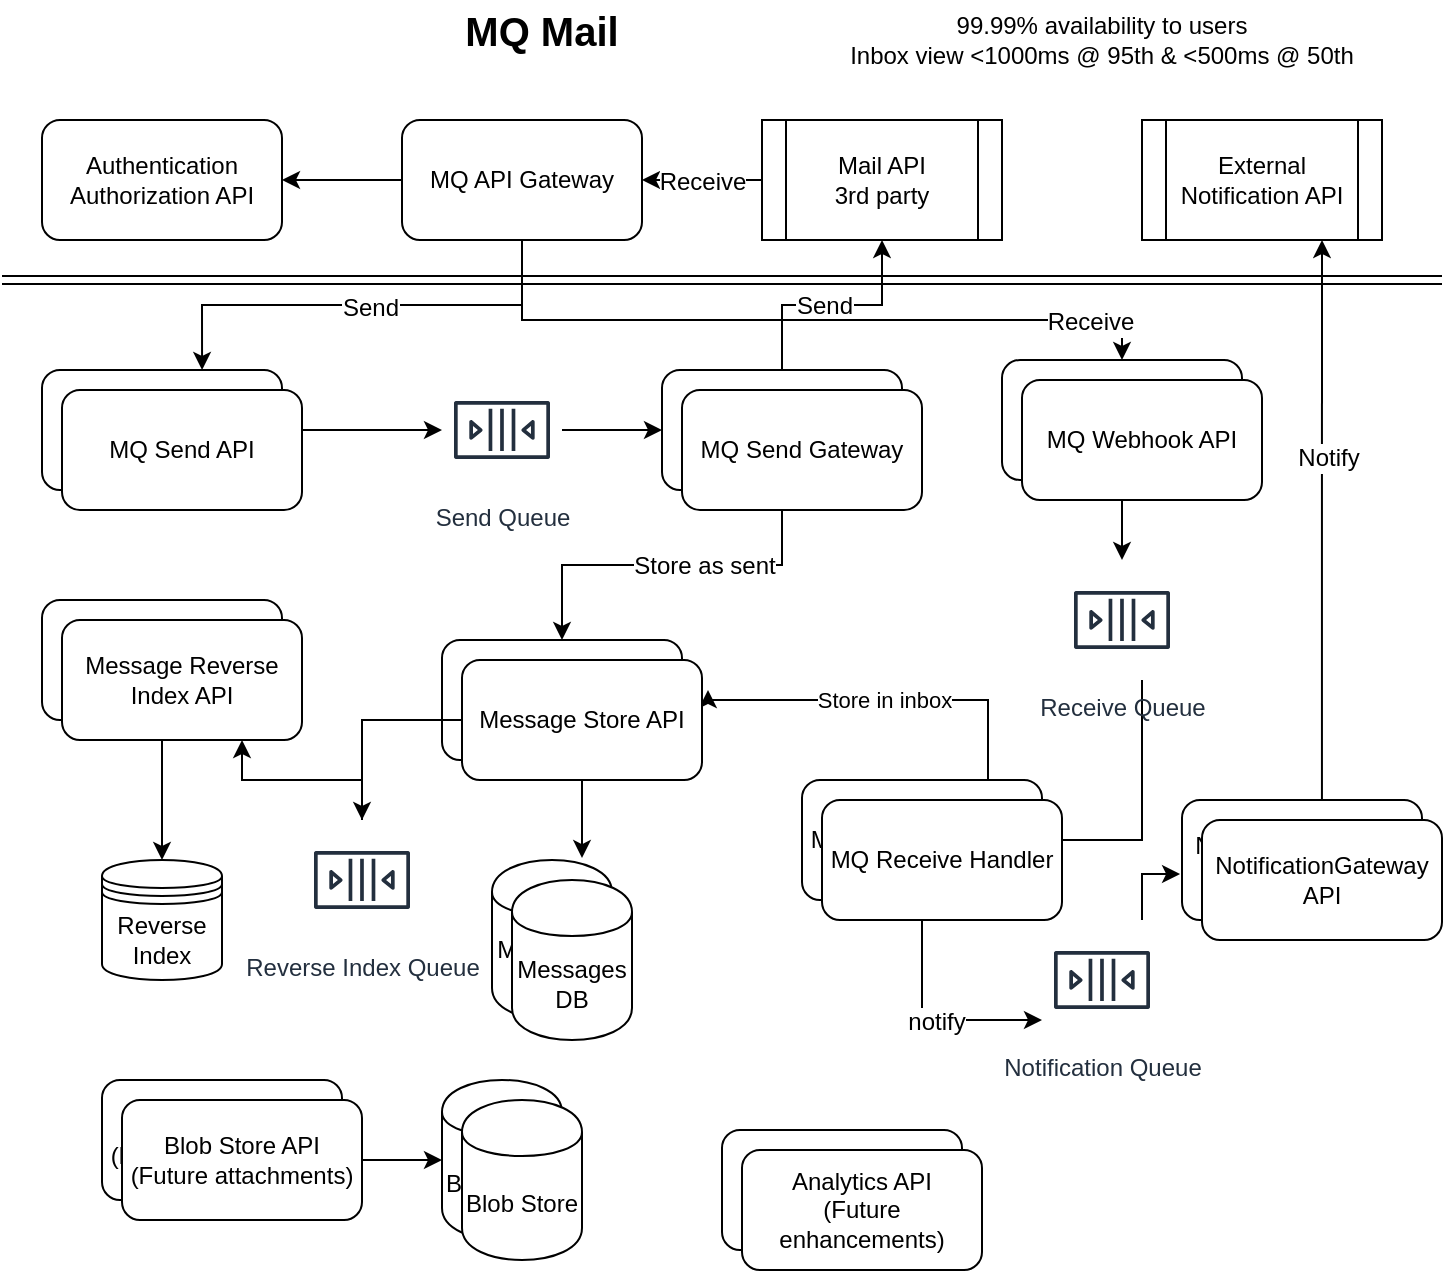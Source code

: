 <mxfile version="12.9.4" type="github" pages="3">
  <diagram id="yXM54rgLqPtb9FQqafVF" name="Architecture">
    <mxGraphModel dx="1005" dy="684" grid="1" gridSize="10" guides="1" tooltips="1" connect="1" arrows="1" fold="1" page="1" pageScale="1" pageWidth="850" pageHeight="1100" math="0" shadow="0">
      <root>
        <mxCell id="0" />
        <mxCell id="1" parent="0" />
        <mxCell id="nOzcpYEFuAjv04r3SC6l-1" value="&lt;font style=&quot;font-size: 20px&quot;&gt;&lt;b&gt;MQ Mail&lt;/b&gt;&lt;/font&gt;" style="text;html=1;strokeColor=none;fillColor=none;align=center;verticalAlign=middle;whiteSpace=wrap;rounded=0;" parent="1" vertex="1">
          <mxGeometry x="240" y="20" width="140" height="30" as="geometry" />
        </mxCell>
        <mxCell id="nOzcpYEFuAjv04r3SC6l-2" value="99.99% availability to users&lt;br&gt;Inbox view &amp;lt;1000ms @ 95th &amp;amp; &amp;lt;500ms @ 50th&lt;br&gt;" style="text;html=1;strokeColor=none;fillColor=none;align=center;verticalAlign=middle;whiteSpace=wrap;rounded=0;" parent="1" vertex="1">
          <mxGeometry x="440" y="30" width="300" height="20" as="geometry" />
        </mxCell>
        <mxCell id="nOzcpYEFuAjv04r3SC6l-8" style="edgeStyle=orthogonalEdgeStyle;rounded=0;orthogonalLoop=1;jettySize=auto;html=1;" parent="1" source="nOzcpYEFuAjv04r3SC6l-4" target="nOzcpYEFuAjv04r3SC6l-7" edge="1">
          <mxGeometry relative="1" as="geometry" />
        </mxCell>
        <mxCell id="nOzcpYEFuAjv04r3SC6l-4" value="MQ Send API" style="rounded=1;whiteSpace=wrap;html=1;" parent="1" vertex="1">
          <mxGeometry x="60" y="205" width="120" height="60" as="geometry" />
        </mxCell>
        <mxCell id="7yV_heJMqzwlbNoD4j5j-35" style="edgeStyle=orthogonalEdgeStyle;rounded=0;orthogonalLoop=1;jettySize=auto;html=1;entryX=1;entryY=0.5;entryDx=0;entryDy=0;" edge="1" parent="1" source="nOzcpYEFuAjv04r3SC6l-5" target="7yV_heJMqzwlbNoD4j5j-1">
          <mxGeometry relative="1" as="geometry" />
        </mxCell>
        <mxCell id="7yV_heJMqzwlbNoD4j5j-37" value="Receive" style="text;html=1;align=center;verticalAlign=middle;resizable=0;points=[];labelBackgroundColor=#ffffff;" vertex="1" connectable="0" parent="7yV_heJMqzwlbNoD4j5j-35">
          <mxGeometry y="1" relative="1" as="geometry">
            <mxPoint as="offset" />
          </mxGeometry>
        </mxCell>
        <mxCell id="nOzcpYEFuAjv04r3SC6l-5" value="&lt;div&gt;Mail API&lt;/div&gt;&lt;div&gt;3rd party&lt;br&gt;&lt;/div&gt;" style="shape=process;whiteSpace=wrap;html=1;backgroundOutline=1;" parent="1" vertex="1">
          <mxGeometry x="420" y="80" width="120" height="60" as="geometry" />
        </mxCell>
        <mxCell id="nOzcpYEFuAjv04r3SC6l-12" style="edgeStyle=orthogonalEdgeStyle;rounded=0;orthogonalLoop=1;jettySize=auto;html=1;entryX=0;entryY=0.5;entryDx=0;entryDy=0;" parent="1" source="nOzcpYEFuAjv04r3SC6l-7" target="nOzcpYEFuAjv04r3SC6l-9" edge="1">
          <mxGeometry relative="1" as="geometry" />
        </mxCell>
        <mxCell id="nOzcpYEFuAjv04r3SC6l-7" value="Send Queue" style="outlineConnect=0;fontColor=#232F3E;gradientColor=none;strokeColor=#232F3E;fillColor=#ffffff;dashed=0;verticalLabelPosition=bottom;verticalAlign=top;align=center;html=1;fontSize=12;fontStyle=0;aspect=fixed;shape=mxgraph.aws4.resourceIcon;resIcon=mxgraph.aws4.queue;" parent="1" vertex="1">
          <mxGeometry x="260" y="205" width="60" height="60" as="geometry" />
        </mxCell>
        <mxCell id="nOzcpYEFuAjv04r3SC6l-17" style="edgeStyle=orthogonalEdgeStyle;rounded=0;orthogonalLoop=1;jettySize=auto;html=1;entryX=0.5;entryY=0;entryDx=0;entryDy=0;" parent="1" source="nOzcpYEFuAjv04r3SC6l-9" target="nOzcpYEFuAjv04r3SC6l-16" edge="1">
          <mxGeometry relative="1" as="geometry" />
        </mxCell>
        <mxCell id="nOzcpYEFuAjv04r3SC6l-25" value="Store as sent" style="text;html=1;align=center;verticalAlign=middle;resizable=0;points=[];labelBackgroundColor=#ffffff;" parent="nOzcpYEFuAjv04r3SC6l-17" vertex="1" connectable="0">
          <mxGeometry x="-0.167" relative="1" as="geometry">
            <mxPoint as="offset" />
          </mxGeometry>
        </mxCell>
        <mxCell id="nOzcpYEFuAjv04r3SC6l-20" style="edgeStyle=orthogonalEdgeStyle;rounded=0;orthogonalLoop=1;jettySize=auto;html=1;" parent="1" source="nOzcpYEFuAjv04r3SC6l-9" target="nOzcpYEFuAjv04r3SC6l-5" edge="1">
          <mxGeometry relative="1" as="geometry" />
        </mxCell>
        <mxCell id="nOzcpYEFuAjv04r3SC6l-21" value="Send" style="text;html=1;align=center;verticalAlign=middle;resizable=0;points=[];labelBackgroundColor=#ffffff;" parent="nOzcpYEFuAjv04r3SC6l-20" vertex="1" connectable="0">
          <mxGeometry x="-0.067" relative="1" as="geometry">
            <mxPoint as="offset" />
          </mxGeometry>
        </mxCell>
        <mxCell id="nOzcpYEFuAjv04r3SC6l-9" value="MQ Send Gateway" style="rounded=1;whiteSpace=wrap;html=1;" parent="1" vertex="1">
          <mxGeometry x="370" y="205" width="120" height="60" as="geometry" />
        </mxCell>
        <mxCell id="nOzcpYEFuAjv04r3SC6l-24" style="edgeStyle=orthogonalEdgeStyle;rounded=0;orthogonalLoop=1;jettySize=auto;html=1;" parent="1" source="nOzcpYEFuAjv04r3SC6l-13" target="nOzcpYEFuAjv04r3SC6l-23" edge="1">
          <mxGeometry relative="1" as="geometry" />
        </mxCell>
        <mxCell id="nOzcpYEFuAjv04r3SC6l-13" value="MQ Webhook API" style="rounded=1;whiteSpace=wrap;html=1;" parent="1" vertex="1">
          <mxGeometry x="540" y="200" width="120" height="60" as="geometry" />
        </mxCell>
        <mxCell id="nOzcpYEFuAjv04r3SC6l-16" value="Message Store API" style="rounded=1;whiteSpace=wrap;html=1;" parent="1" vertex="1">
          <mxGeometry x="260" y="340" width="120" height="60" as="geometry" />
        </mxCell>
        <mxCell id="nOzcpYEFuAjv04r3SC6l-36" style="edgeStyle=orthogonalEdgeStyle;rounded=0;orthogonalLoop=1;jettySize=auto;html=1;entryX=0.75;entryY=1;entryDx=0;entryDy=0;exitX=0.583;exitY=0;exitDx=0;exitDy=0;exitPerimeter=0;" parent="1" source="nOzcpYEFuAjv04r3SC6l-18" target="7yV_heJMqzwlbNoD4j5j-21" edge="1">
          <mxGeometry relative="1" as="geometry">
            <mxPoint x="70" y="410" as="targetPoint" />
            <Array as="points" />
          </mxGeometry>
        </mxCell>
        <mxCell id="nOzcpYEFuAjv04r3SC6l-37" value="Notify" style="text;html=1;align=center;verticalAlign=middle;resizable=0;points=[];labelBackgroundColor=#ffffff;" parent="nOzcpYEFuAjv04r3SC6l-36" vertex="1" connectable="0">
          <mxGeometry x="0.221" y="-3" relative="1" as="geometry">
            <mxPoint as="offset" />
          </mxGeometry>
        </mxCell>
        <mxCell id="nOzcpYEFuAjv04r3SC6l-18" value="NotificationGateway API" style="rounded=1;whiteSpace=wrap;html=1;" parent="1" vertex="1">
          <mxGeometry x="630" y="420" width="120" height="60" as="geometry" />
        </mxCell>
        <mxCell id="7yV_heJMqzwlbNoD4j5j-9" style="edgeStyle=orthogonalEdgeStyle;rounded=0;orthogonalLoop=1;jettySize=auto;html=1;entryX=1;entryY=0.5;entryDx=0;entryDy=0;" edge="1" parent="1" source="nOzcpYEFuAjv04r3SC6l-23" target="nOzcpYEFuAjv04r3SC6l-28">
          <mxGeometry relative="1" as="geometry">
            <Array as="points">
              <mxPoint x="610" y="440" />
            </Array>
          </mxGeometry>
        </mxCell>
        <mxCell id="nOzcpYEFuAjv04r3SC6l-23" value="Receive Queue" style="outlineConnect=0;fontColor=#232F3E;gradientColor=none;strokeColor=#232F3E;fillColor=#ffffff;dashed=0;verticalLabelPosition=bottom;verticalAlign=top;align=center;html=1;fontSize=12;fontStyle=0;aspect=fixed;shape=mxgraph.aws4.resourceIcon;resIcon=mxgraph.aws4.queue;" parent="1" vertex="1">
          <mxGeometry x="570" y="300" width="60" height="60" as="geometry" />
        </mxCell>
        <mxCell id="nOzcpYEFuAjv04r3SC6l-26" value="&lt;div&gt;Messages&lt;/div&gt;&lt;div&gt;DB&lt;br&gt;&lt;/div&gt;" style="shape=cylinder;whiteSpace=wrap;html=1;boundedLbl=1;backgroundOutline=1;" parent="1" vertex="1">
          <mxGeometry x="285" y="450" width="60" height="80" as="geometry" />
        </mxCell>
        <mxCell id="nOzcpYEFuAjv04r3SC6l-30" value="Store in inbox" style="edgeStyle=orthogonalEdgeStyle;rounded=0;orthogonalLoop=1;jettySize=auto;html=1;entryX=1;entryY=0.25;entryDx=0;entryDy=0;" parent="1" edge="1">
          <mxGeometry relative="1" as="geometry">
            <Array as="points">
              <mxPoint x="533" y="370" />
              <mxPoint x="393" y="370" />
            </Array>
            <mxPoint x="533" y="410" as="sourcePoint" />
            <mxPoint x="393" y="365" as="targetPoint" />
          </mxGeometry>
        </mxCell>
        <mxCell id="7yV_heJMqzwlbNoD4j5j-12" style="edgeStyle=orthogonalEdgeStyle;rounded=0;orthogonalLoop=1;jettySize=auto;html=1;" edge="1" parent="1" source="nOzcpYEFuAjv04r3SC6l-28" target="nOzcpYEFuAjv04r3SC6l-32">
          <mxGeometry relative="1" as="geometry">
            <mxPoint x="510" y="530" as="targetPoint" />
            <Array as="points">
              <mxPoint x="500" y="530" />
            </Array>
          </mxGeometry>
        </mxCell>
        <mxCell id="7yV_heJMqzwlbNoD4j5j-13" value="notify" style="text;html=1;align=center;verticalAlign=middle;resizable=0;points=[];labelBackgroundColor=#ffffff;" vertex="1" connectable="0" parent="7yV_heJMqzwlbNoD4j5j-12">
          <mxGeometry x="0.12" y="-1" relative="1" as="geometry">
            <mxPoint as="offset" />
          </mxGeometry>
        </mxCell>
        <mxCell id="nOzcpYEFuAjv04r3SC6l-28" value="MQ Receive Handler" style="rounded=1;whiteSpace=wrap;html=1;" parent="1" vertex="1">
          <mxGeometry x="440" y="410" width="120" height="60" as="geometry" />
        </mxCell>
        <mxCell id="7yV_heJMqzwlbNoD4j5j-26" style="edgeStyle=orthogonalEdgeStyle;rounded=0;orthogonalLoop=1;jettySize=auto;html=1;entryX=-0.008;entryY=0.617;entryDx=0;entryDy=0;entryPerimeter=0;" edge="1" parent="1" source="nOzcpYEFuAjv04r3SC6l-32" target="nOzcpYEFuAjv04r3SC6l-18">
          <mxGeometry relative="1" as="geometry">
            <Array as="points">
              <mxPoint x="610" y="457" />
            </Array>
          </mxGeometry>
        </mxCell>
        <mxCell id="nOzcpYEFuAjv04r3SC6l-32" value="Notification Queue" style="outlineConnect=0;fontColor=#232F3E;gradientColor=none;strokeColor=#232F3E;fillColor=#ffffff;dashed=0;verticalLabelPosition=bottom;verticalAlign=top;align=center;html=1;fontSize=12;fontStyle=0;aspect=fixed;shape=mxgraph.aws4.resourceIcon;resIcon=mxgraph.aws4.queue;" parent="1" vertex="1">
          <mxGeometry x="560" y="480" width="60" height="60" as="geometry" />
        </mxCell>
        <mxCell id="7yV_heJMqzwlbNoD4j5j-5" style="edgeStyle=orthogonalEdgeStyle;rounded=0;orthogonalLoop=1;jettySize=auto;html=1;entryX=1;entryY=0.5;entryDx=0;entryDy=0;" edge="1" parent="1" source="7yV_heJMqzwlbNoD4j5j-1" target="7yV_heJMqzwlbNoD4j5j-4">
          <mxGeometry relative="1" as="geometry" />
        </mxCell>
        <mxCell id="7yV_heJMqzwlbNoD4j5j-6" style="edgeStyle=orthogonalEdgeStyle;rounded=0;orthogonalLoop=1;jettySize=auto;html=1;entryX=0.667;entryY=0;entryDx=0;entryDy=0;entryPerimeter=0;exitX=0.5;exitY=1;exitDx=0;exitDy=0;" edge="1" parent="1" source="7yV_heJMqzwlbNoD4j5j-1" target="nOzcpYEFuAjv04r3SC6l-4">
          <mxGeometry relative="1" as="geometry" />
        </mxCell>
        <mxCell id="7yV_heJMqzwlbNoD4j5j-7" value="Send" style="text;html=1;align=center;verticalAlign=middle;resizable=0;points=[];labelBackgroundColor=#ffffff;" vertex="1" connectable="0" parent="7yV_heJMqzwlbNoD4j5j-6">
          <mxGeometry x="-0.033" y="1" relative="1" as="geometry">
            <mxPoint as="offset" />
          </mxGeometry>
        </mxCell>
        <mxCell id="7yV_heJMqzwlbNoD4j5j-38" style="edgeStyle=orthogonalEdgeStyle;rounded=0;orthogonalLoop=1;jettySize=auto;html=1;entryX=0.5;entryY=0;entryDx=0;entryDy=0;" edge="1" parent="1" source="7yV_heJMqzwlbNoD4j5j-1" target="nOzcpYEFuAjv04r3SC6l-13">
          <mxGeometry relative="1" as="geometry">
            <Array as="points">
              <mxPoint x="300" y="180" />
              <mxPoint x="600" y="180" />
            </Array>
          </mxGeometry>
        </mxCell>
        <mxCell id="7yV_heJMqzwlbNoD4j5j-39" value="Receive" style="text;html=1;align=center;verticalAlign=middle;resizable=0;points=[];labelBackgroundColor=#ffffff;" vertex="1" connectable="0" parent="7yV_heJMqzwlbNoD4j5j-38">
          <mxGeometry x="0.8" y="-1" relative="1" as="geometry">
            <mxPoint as="offset" />
          </mxGeometry>
        </mxCell>
        <mxCell id="7yV_heJMqzwlbNoD4j5j-1" value="MQ API Gateway" style="rounded=1;whiteSpace=wrap;html=1;" vertex="1" parent="1">
          <mxGeometry x="240" y="80" width="120" height="60" as="geometry" />
        </mxCell>
        <mxCell id="7yV_heJMqzwlbNoD4j5j-3" value="" style="shape=link;html=1;" edge="1" parent="1">
          <mxGeometry width="50" height="50" relative="1" as="geometry">
            <mxPoint x="40" y="160" as="sourcePoint" />
            <mxPoint x="760" y="160" as="targetPoint" />
          </mxGeometry>
        </mxCell>
        <mxCell id="7yV_heJMqzwlbNoD4j5j-4" value="&lt;div&gt;Authentication&lt;/div&gt;&lt;div&gt;Authorization API&lt;br&gt;&lt;/div&gt;" style="rounded=1;whiteSpace=wrap;html=1;" vertex="1" parent="1">
          <mxGeometry x="60" y="80" width="120" height="60" as="geometry" />
        </mxCell>
        <mxCell id="7yV_heJMqzwlbNoD4j5j-14" value="MQ Send API" style="rounded=1;whiteSpace=wrap;html=1;" vertex="1" parent="1">
          <mxGeometry x="70" y="215" width="120" height="60" as="geometry" />
        </mxCell>
        <mxCell id="7yV_heJMqzwlbNoD4j5j-15" value="MQ Send Gateway" style="rounded=1;whiteSpace=wrap;html=1;" vertex="1" parent="1">
          <mxGeometry x="380" y="215" width="120" height="60" as="geometry" />
        </mxCell>
        <mxCell id="7yV_heJMqzwlbNoD4j5j-16" value="MQ Webhook API" style="rounded=1;whiteSpace=wrap;html=1;" vertex="1" parent="1">
          <mxGeometry x="550" y="210" width="120" height="60" as="geometry" />
        </mxCell>
        <mxCell id="7yV_heJMqzwlbNoD4j5j-27" style="edgeStyle=orthogonalEdgeStyle;rounded=0;orthogonalLoop=1;jettySize=auto;html=1;entryX=0.75;entryY=-0.012;entryDx=0;entryDy=0;entryPerimeter=0;" edge="1" parent="1" source="7yV_heJMqzwlbNoD4j5j-17" target="nOzcpYEFuAjv04r3SC6l-26">
          <mxGeometry relative="1" as="geometry" />
        </mxCell>
        <mxCell id="7yV_heJMqzwlbNoD4j5j-32" style="edgeStyle=orthogonalEdgeStyle;rounded=0;orthogonalLoop=1;jettySize=auto;html=1;" edge="1" parent="1" source="7yV_heJMqzwlbNoD4j5j-17" target="7yV_heJMqzwlbNoD4j5j-30">
          <mxGeometry relative="1" as="geometry" />
        </mxCell>
        <mxCell id="7yV_heJMqzwlbNoD4j5j-17" value="Message Store API" style="rounded=1;whiteSpace=wrap;html=1;" vertex="1" parent="1">
          <mxGeometry x="270" y="350" width="120" height="60" as="geometry" />
        </mxCell>
        <mxCell id="7yV_heJMqzwlbNoD4j5j-18" value="MQ Receive Handler" style="rounded=1;whiteSpace=wrap;html=1;" vertex="1" parent="1">
          <mxGeometry x="450" y="420" width="120" height="60" as="geometry" />
        </mxCell>
        <mxCell id="7yV_heJMqzwlbNoD4j5j-19" value="NotificationGateway API" style="rounded=1;whiteSpace=wrap;html=1;" vertex="1" parent="1">
          <mxGeometry x="640" y="430" width="120" height="60" as="geometry" />
        </mxCell>
        <mxCell id="7yV_heJMqzwlbNoD4j5j-20" value="&lt;div&gt;Messages&lt;/div&gt;&lt;div&gt;DB&lt;br&gt;&lt;/div&gt;" style="shape=cylinder;whiteSpace=wrap;html=1;boundedLbl=1;backgroundOutline=1;" vertex="1" parent="1">
          <mxGeometry x="295" y="460" width="60" height="80" as="geometry" />
        </mxCell>
        <mxCell id="7yV_heJMqzwlbNoD4j5j-21" value="External Notification API" style="shape=process;whiteSpace=wrap;html=1;backgroundOutline=1;" vertex="1" parent="1">
          <mxGeometry x="610" y="80" width="120" height="60" as="geometry" />
        </mxCell>
        <mxCell id="7yV_heJMqzwlbNoD4j5j-29" style="edgeStyle=orthogonalEdgeStyle;rounded=0;orthogonalLoop=1;jettySize=auto;html=1;entryX=0.5;entryY=0;entryDx=0;entryDy=0;" edge="1" parent="1" source="7yV_heJMqzwlbNoD4j5j-25" target="7yV_heJMqzwlbNoD4j5j-28">
          <mxGeometry relative="1" as="geometry" />
        </mxCell>
        <mxCell id="7yV_heJMqzwlbNoD4j5j-25" value="Message Reverse Index API" style="rounded=1;whiteSpace=wrap;html=1;" vertex="1" parent="1">
          <mxGeometry x="60" y="320" width="120" height="60" as="geometry" />
        </mxCell>
        <mxCell id="7yV_heJMqzwlbNoD4j5j-28" value="Reverse Index" style="shape=datastore;whiteSpace=wrap;html=1;" vertex="1" parent="1">
          <mxGeometry x="90" y="450" width="60" height="60" as="geometry" />
        </mxCell>
        <mxCell id="7yV_heJMqzwlbNoD4j5j-34" style="edgeStyle=orthogonalEdgeStyle;rounded=0;orthogonalLoop=1;jettySize=auto;html=1;entryX=0.75;entryY=1;entryDx=0;entryDy=0;" edge="1" parent="1" source="7yV_heJMqzwlbNoD4j5j-30" target="7yV_heJMqzwlbNoD4j5j-33">
          <mxGeometry relative="1" as="geometry" />
        </mxCell>
        <mxCell id="7yV_heJMqzwlbNoD4j5j-30" value="Reverse Index Queue" style="outlineConnect=0;fontColor=#232F3E;gradientColor=none;strokeColor=#232F3E;fillColor=#ffffff;dashed=0;verticalLabelPosition=bottom;verticalAlign=top;align=center;html=1;fontSize=12;fontStyle=0;aspect=fixed;shape=mxgraph.aws4.resourceIcon;resIcon=mxgraph.aws4.queue;" vertex="1" parent="1">
          <mxGeometry x="190" y="430" width="60" height="60" as="geometry" />
        </mxCell>
        <mxCell id="7yV_heJMqzwlbNoD4j5j-33" value="Message Reverse Index API" style="rounded=1;whiteSpace=wrap;html=1;" vertex="1" parent="1">
          <mxGeometry x="70" y="330" width="120" height="60" as="geometry" />
        </mxCell>
        <mxCell id="eLAOrMO5jHREG8Rj_97V-1" value="Blob Store API&lt;br&gt;(Future attachments)" style="rounded=1;whiteSpace=wrap;html=1;" vertex="1" parent="1">
          <mxGeometry x="90" y="560" width="120" height="60" as="geometry" />
        </mxCell>
        <mxCell id="eLAOrMO5jHREG8Rj_97V-2" value="Blob Store" style="shape=cylinder;whiteSpace=wrap;html=1;boundedLbl=1;backgroundOutline=1;" vertex="1" parent="1">
          <mxGeometry x="260" y="560" width="60" height="80" as="geometry" />
        </mxCell>
        <mxCell id="eLAOrMO5jHREG8Rj_97V-5" style="edgeStyle=orthogonalEdgeStyle;rounded=0;orthogonalLoop=1;jettySize=auto;html=1;" edge="1" parent="1" source="eLAOrMO5jHREG8Rj_97V-3" target="eLAOrMO5jHREG8Rj_97V-2">
          <mxGeometry relative="1" as="geometry" />
        </mxCell>
        <mxCell id="eLAOrMO5jHREG8Rj_97V-3" value="Blob Store API&lt;br&gt;(Future attachments)" style="rounded=1;whiteSpace=wrap;html=1;" vertex="1" parent="1">
          <mxGeometry x="100" y="570" width="120" height="60" as="geometry" />
        </mxCell>
        <mxCell id="eLAOrMO5jHREG8Rj_97V-4" value="Blob Store" style="shape=cylinder;whiteSpace=wrap;html=1;boundedLbl=1;backgroundOutline=1;" vertex="1" parent="1">
          <mxGeometry x="270" y="570" width="60" height="80" as="geometry" />
        </mxCell>
        <mxCell id="-ssAbCqZ2ElizhabSbdL-2" value="&lt;div&gt;Analytics API&lt;/div&gt;&lt;div&gt;(Future enhancements)&lt;br&gt;&lt;/div&gt;" style="rounded=1;whiteSpace=wrap;html=1;" vertex="1" parent="1">
          <mxGeometry x="400" y="585" width="120" height="60" as="geometry" />
        </mxCell>
        <mxCell id="-ssAbCqZ2ElizhabSbdL-3" value="&lt;div&gt;Analytics API&lt;/div&gt;&lt;div&gt;(Future enhancements)&lt;br&gt;&lt;/div&gt;" style="rounded=1;whiteSpace=wrap;html=1;" vertex="1" parent="1">
          <mxGeometry x="410" y="595" width="120" height="60" as="geometry" />
        </mxCell>
      </root>
    </mxGraphModel>
  </diagram>
  <diagram id="gKucidJfPwkW_zegjTYC" name="Database">
    <mxGraphModel dx="1005" dy="684" grid="1" gridSize="10" guides="1" tooltips="1" connect="1" arrows="1" fold="1" page="1" pageScale="1" pageWidth="850" pageHeight="1100" math="0" shadow="0">
      <root>
        <mxCell id="OkEBHj06dpLLMknfeyw1-0" />
        <mxCell id="OkEBHj06dpLLMknfeyw1-1" parent="OkEBHj06dpLLMknfeyw1-0" />
        <mxCell id="xOxyOyOnQ2RIrZKTn9IS-0" value="&lt;h1&gt;Users&lt;br&gt;&lt;/h1&gt;&lt;p&gt;- id (PK)&lt;br&gt;- email&lt;br&gt;- password&lt;br&gt;- created_time&lt;br&gt;- updated_time&lt;br&gt;&lt;/p&gt;" style="text;html=1;strokeColor=none;fillColor=none;spacing=5;spacingTop=-20;whiteSpace=wrap;overflow=hidden;rounded=0;" vertex="1" parent="OkEBHj06dpLLMknfeyw1-1">
          <mxGeometry x="90" y="60" width="190" height="120" as="geometry" />
        </mxCell>
        <mxCell id="xOxyOyOnQ2RIrZKTn9IS-1" value="&lt;div align=&quot;left&quot;&gt;Assuming password is encrypted with strong encryption with salt&lt;/div&gt;" style="shape=note;strokeWidth=2;fontSize=14;size=20;whiteSpace=wrap;html=1;fillColor=#fff2cc;strokeColor=#d6b656;fontColor=#666600;align=left;" vertex="1" parent="OkEBHj06dpLLMknfeyw1-1">
          <mxGeometry x="270" y="80" width="180" height="80" as="geometry" />
        </mxCell>
        <mxCell id="xOxyOyOnQ2RIrZKTn9IS-2" value="&lt;h1&gt;Emails&lt;br&gt;&lt;/h1&gt;&lt;p&gt;- id (PK)&lt;br&gt;- external_id (Unique)&lt;br&gt;- user_id&lt;br&gt;- flags (READ|DRAFT|SENT|DELETED, etc)&lt;br&gt;- to&lt;br&gt;- from&lt;br&gt;- subject&lt;br&gt;- message&lt;br&gt;- created_time&lt;br&gt;- updated_time&lt;br&gt;&lt;/p&gt;" style="text;html=1;strokeColor=none;fillColor=none;spacing=5;spacingTop=-20;whiteSpace=wrap;overflow=hidden;rounded=0;" vertex="1" parent="OkEBHj06dpLLMknfeyw1-1">
          <mxGeometry x="90" y="210" width="260" height="220" as="geometry" />
        </mxCell>
        <mxCell id="xOxyOyOnQ2RIrZKTn9IS-3" value="&lt;div align=&quot;left&quot;&gt;The external_id would use 3rd party identifier for eliminating duplicate messages and flags would provide state management and efficient query access&lt;/div&gt;" style="shape=note;strokeWidth=2;fontSize=14;size=20;whiteSpace=wrap;html=1;fillColor=#fff2cc;strokeColor=#d6b656;fontColor=#666600;align=left;" vertex="1" parent="OkEBHj06dpLLMknfeyw1-1">
          <mxGeometry x="360" y="250" width="180" height="110" as="geometry" />
        </mxCell>
        <mxCell id="8OVAut1-e0P_HhH9-YBp-0" value="&lt;h1&gt;Attachments&lt;br&gt;&lt;/h1&gt;&lt;p&gt;- id (PK)&lt;br&gt;- email_id&lt;br&gt;- content_type&lt;br&gt;- content_length&lt;br&gt;- blob&lt;br&gt;- created_time&lt;br&gt;- updated_time&lt;br&gt;&lt;/p&gt;" style="text;html=1;strokeColor=none;fillColor=none;spacing=5;spacingTop=-20;whiteSpace=wrap;overflow=hidden;rounded=0;" vertex="1" parent="OkEBHj06dpLLMknfeyw1-1">
          <mxGeometry x="90" y="420" width="260" height="170" as="geometry" />
        </mxCell>
        <mxCell id="8OVAut1-e0P_HhH9-YBp-1" value="Attachments would have one-to-many relationships with emails" style="shape=note;strokeWidth=2;fontSize=14;size=20;whiteSpace=wrap;html=1;fillColor=#fff2cc;strokeColor=#d6b656;fontColor=#666600;align=left;" vertex="1" parent="OkEBHj06dpLLMknfeyw1-1">
          <mxGeometry x="360" y="430" width="180" height="80" as="geometry" />
        </mxCell>
        <mxCell id="8OVAut1-e0P_HhH9-YBp-2" value="&lt;h1&gt;Database Scalability&lt;br&gt;&lt;/h1&gt;&lt;p&gt;- sharding by user_id&lt;br&gt;- read replicas for quick inbox access&lt;br&gt;&lt;br&gt;&lt;/p&gt;" style="text;html=1;strokeColor=none;fillColor=none;spacing=5;spacingTop=-20;whiteSpace=wrap;overflow=hidden;rounded=0;" vertex="1" parent="OkEBHj06dpLLMknfeyw1-1">
          <mxGeometry x="80" y="590" width="260" height="90" as="geometry" />
        </mxCell>
        <mxCell id="8OVAut1-e0P_HhH9-YBp-3" value="&lt;h1&gt;Search&lt;br&gt;&lt;/h1&gt;&lt;p&gt;- Search would use reverse index APIs for scalability&lt;br&gt;&lt;br&gt;&lt;/p&gt;" style="text;html=1;strokeColor=none;fillColor=none;spacing=5;spacingTop=-20;whiteSpace=wrap;overflow=hidden;rounded=0;" vertex="1" parent="OkEBHj06dpLLMknfeyw1-1">
          <mxGeometry x="400" y="590" width="260" height="90" as="geometry" />
        </mxCell>
      </root>
    </mxGraphModel>
  </diagram>
  <diagram id="zrMSfRwTqs7Us2sOPMro" name="API">
    <mxGraphModel dx="1005" dy="684" grid="1" gridSize="10" guides="1" tooltips="1" connect="1" arrows="1" fold="1" page="1" pageScale="1" pageWidth="850" pageHeight="1100" math="0" shadow="0">
      <root>
        <mxCell id="I3gKFV07H3BZrqv17RV0-0" />
        <mxCell id="I3gKFV07H3BZrqv17RV0-1" parent="I3gKFV07H3BZrqv17RV0-0" />
        <mxCell id="tg-wiOb_eR5SrmGJfxJq-0" value="&lt;h1&gt;User Management API&lt;br&gt;&lt;/h1&gt;&lt;p&gt;- Create user: POST /users&lt;br&gt;- Edit user: PUT /users/{id}&lt;br&gt;- Delete user: DELETE /users/{id}&lt;br&gt;- Password change/suspend/etc&lt;br&gt;&lt;/p&gt;" style="text;html=1;strokeColor=none;fillColor=none;spacing=5;spacingTop=-20;whiteSpace=wrap;overflow=hidden;rounded=0;" vertex="1" parent="I3gKFV07H3BZrqv17RV0-1">
          <mxGeometry x="90" y="60" width="270" height="120" as="geometry" />
        </mxCell>
        <mxCell id="tg-wiOb_eR5SrmGJfxJq-1" value="&lt;h1&gt;Authentication API&lt;br&gt;&lt;/h1&gt;&lt;p&gt;- Login: POST /login&lt;br&gt;- Logout: DELETE /login&lt;br&gt;&lt;br&gt;&lt;/p&gt;" style="text;html=1;strokeColor=none;fillColor=none;spacing=5;spacingTop=-20;whiteSpace=wrap;overflow=hidden;rounded=0;" vertex="1" parent="I3gKFV07H3BZrqv17RV0-1">
          <mxGeometry x="410" y="60" width="270" height="90" as="geometry" />
        </mxCell>
        <mxCell id="tg-wiOb_eR5SrmGJfxJq-2" value="&lt;h1&gt;Messages API&lt;br&gt;&lt;/h1&gt;&lt;p&gt;- Send Message: POST /messages&lt;br&gt;- Read Messages (inbox): GET /messages&lt;br&gt;- Delete &lt;br&gt;- password change/suspend/etc&lt;br&gt;&lt;/p&gt;" style="text;html=1;strokeColor=none;fillColor=none;spacing=5;spacingTop=-20;whiteSpace=wrap;overflow=hidden;rounded=0;" vertex="1" parent="I3gKFV07H3BZrqv17RV0-1">
          <mxGeometry x="90" y="240" width="270" height="120" as="geometry" />
        </mxCell>
        <mxCell id="tg-wiOb_eR5SrmGJfxJq-3" value="&lt;h1&gt;Authorization/Policy API&lt;br&gt;&lt;/h1&gt;&lt;p&gt;- Define roles/policies for usage (data size, bandwidth, max limit for send/receive)&lt;br&gt;&lt;/p&gt;" style="text;html=1;strokeColor=none;fillColor=none;spacing=5;spacingTop=-20;whiteSpace=wrap;overflow=hidden;rounded=0;" vertex="1" parent="I3gKFV07H3BZrqv17RV0-1">
          <mxGeometry x="410" y="190" width="290" height="90" as="geometry" />
        </mxCell>
      </root>
    </mxGraphModel>
  </diagram>
</mxfile>
